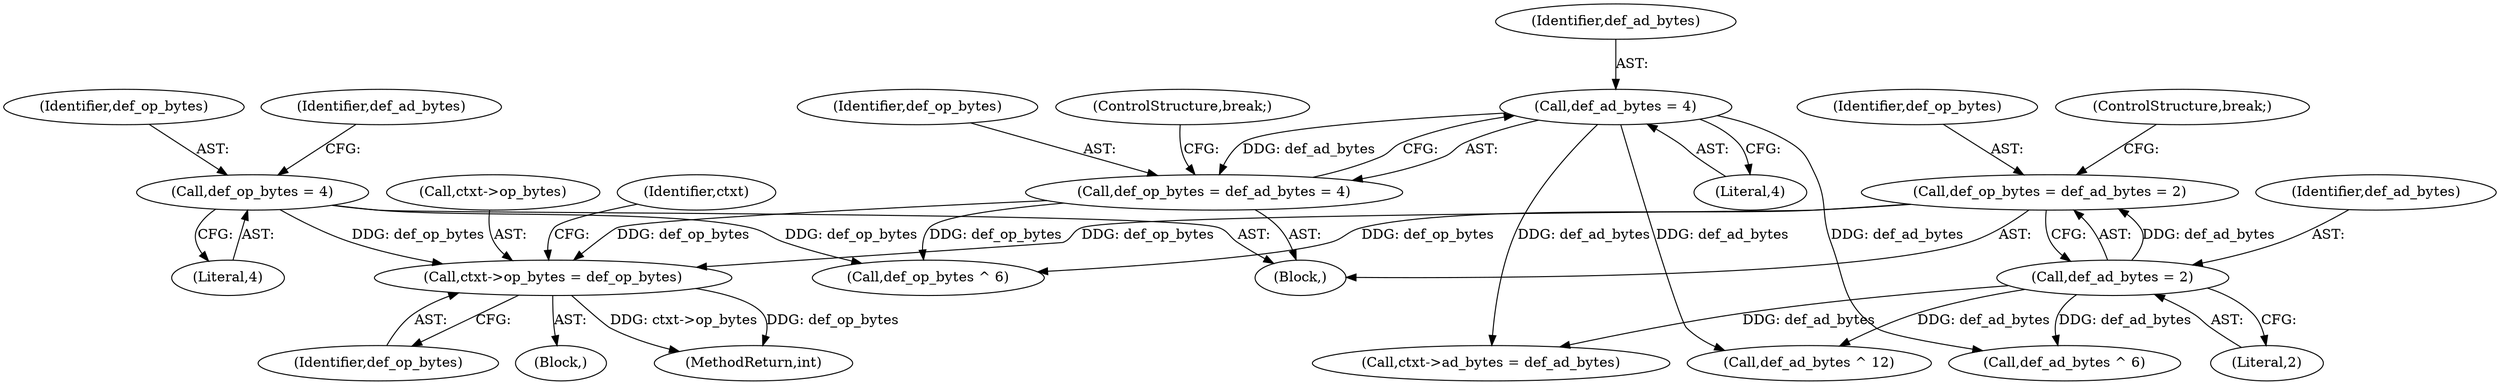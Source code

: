 digraph "0_linux_a430c9166312e1aa3d80bce32374233bdbfeba32@pointer" {
"1000260" [label="(Call,ctxt->op_bytes = def_op_bytes)"];
"1000250" [label="(Call,def_op_bytes = 4)"];
"1000236" [label="(Call,def_op_bytes = def_ad_bytes = 2)"];
"1000238" [label="(Call,def_ad_bytes = 2)"];
"1000243" [label="(Call,def_op_bytes = def_ad_bytes = 4)"];
"1000245" [label="(Call,def_ad_bytes = 4)"];
"1000246" [label="(Identifier,def_ad_bytes)"];
"1000244" [label="(Identifier,def_op_bytes)"];
"1000237" [label="(Identifier,def_op_bytes)"];
"1000265" [label="(Call,ctxt->ad_bytes = def_ad_bytes)"];
"1000251" [label="(Identifier,def_op_bytes)"];
"1000261" [label="(Call,ctxt->op_bytes)"];
"1000267" [label="(Identifier,ctxt)"];
"1000254" [label="(Identifier,def_ad_bytes)"];
"1000239" [label="(Identifier,def_ad_bytes)"];
"1000232" [label="(Block,)"];
"1000240" [label="(Literal,2)"];
"1000310" [label="(Call,def_ad_bytes ^ 6)"];
"1000260" [label="(Call,ctxt->op_bytes = def_op_bytes)"];
"1000133" [label="(Block,)"];
"1000252" [label="(Literal,4)"];
"1001017" [label="(MethodReturn,int)"];
"1000238" [label="(Call,def_ad_bytes = 2)"];
"1000241" [label="(ControlStructure,break;)"];
"1000248" [label="(ControlStructure,break;)"];
"1000236" [label="(Call,def_op_bytes = def_ad_bytes = 2)"];
"1000247" [label="(Literal,4)"];
"1000289" [label="(Call,def_op_bytes ^ 6)"];
"1000264" [label="(Identifier,def_op_bytes)"];
"1000250" [label="(Call,def_op_bytes = 4)"];
"1000245" [label="(Call,def_ad_bytes = 4)"];
"1000243" [label="(Call,def_op_bytes = def_ad_bytes = 4)"];
"1000302" [label="(Call,def_ad_bytes ^ 12)"];
"1000260" -> "1000133"  [label="AST: "];
"1000260" -> "1000264"  [label="CFG: "];
"1000261" -> "1000260"  [label="AST: "];
"1000264" -> "1000260"  [label="AST: "];
"1000267" -> "1000260"  [label="CFG: "];
"1000260" -> "1001017"  [label="DDG: def_op_bytes"];
"1000260" -> "1001017"  [label="DDG: ctxt->op_bytes"];
"1000250" -> "1000260"  [label="DDG: def_op_bytes"];
"1000236" -> "1000260"  [label="DDG: def_op_bytes"];
"1000243" -> "1000260"  [label="DDG: def_op_bytes"];
"1000250" -> "1000232"  [label="AST: "];
"1000250" -> "1000252"  [label="CFG: "];
"1000251" -> "1000250"  [label="AST: "];
"1000252" -> "1000250"  [label="AST: "];
"1000254" -> "1000250"  [label="CFG: "];
"1000250" -> "1000289"  [label="DDG: def_op_bytes"];
"1000236" -> "1000232"  [label="AST: "];
"1000236" -> "1000238"  [label="CFG: "];
"1000237" -> "1000236"  [label="AST: "];
"1000238" -> "1000236"  [label="AST: "];
"1000241" -> "1000236"  [label="CFG: "];
"1000238" -> "1000236"  [label="DDG: def_ad_bytes"];
"1000236" -> "1000289"  [label="DDG: def_op_bytes"];
"1000238" -> "1000240"  [label="CFG: "];
"1000239" -> "1000238"  [label="AST: "];
"1000240" -> "1000238"  [label="AST: "];
"1000238" -> "1000265"  [label="DDG: def_ad_bytes"];
"1000238" -> "1000302"  [label="DDG: def_ad_bytes"];
"1000238" -> "1000310"  [label="DDG: def_ad_bytes"];
"1000243" -> "1000232"  [label="AST: "];
"1000243" -> "1000245"  [label="CFG: "];
"1000244" -> "1000243"  [label="AST: "];
"1000245" -> "1000243"  [label="AST: "];
"1000248" -> "1000243"  [label="CFG: "];
"1000245" -> "1000243"  [label="DDG: def_ad_bytes"];
"1000243" -> "1000289"  [label="DDG: def_op_bytes"];
"1000245" -> "1000247"  [label="CFG: "];
"1000246" -> "1000245"  [label="AST: "];
"1000247" -> "1000245"  [label="AST: "];
"1000245" -> "1000265"  [label="DDG: def_ad_bytes"];
"1000245" -> "1000302"  [label="DDG: def_ad_bytes"];
"1000245" -> "1000310"  [label="DDG: def_ad_bytes"];
}
